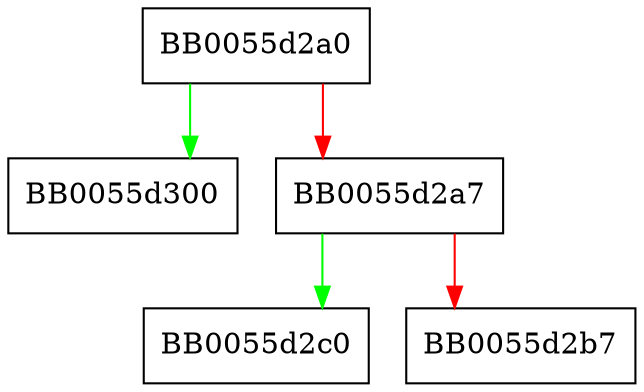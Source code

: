 digraph ossl_cmp_revrepcontent_get_pkisi {
  node [shape="box"];
  graph [splines=ortho];
  BB0055d2a0 -> BB0055d300 [color="green"];
  BB0055d2a0 -> BB0055d2a7 [color="red"];
  BB0055d2a7 -> BB0055d2c0 [color="green"];
  BB0055d2a7 -> BB0055d2b7 [color="red"];
}